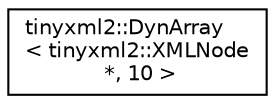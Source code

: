 digraph "Graphical Class Hierarchy"
{
  edge [fontname="Helvetica",fontsize="10",labelfontname="Helvetica",labelfontsize="10"];
  node [fontname="Helvetica",fontsize="10",shape=record];
  rankdir="LR";
  Node0 [label="tinyxml2::DynArray\l\< tinyxml2::XMLNode\l *, 10 \>",height=0.2,width=0.4,color="black", fillcolor="white", style="filled",URL="$classtinyxml2_1_1DynArray.html"];
}
